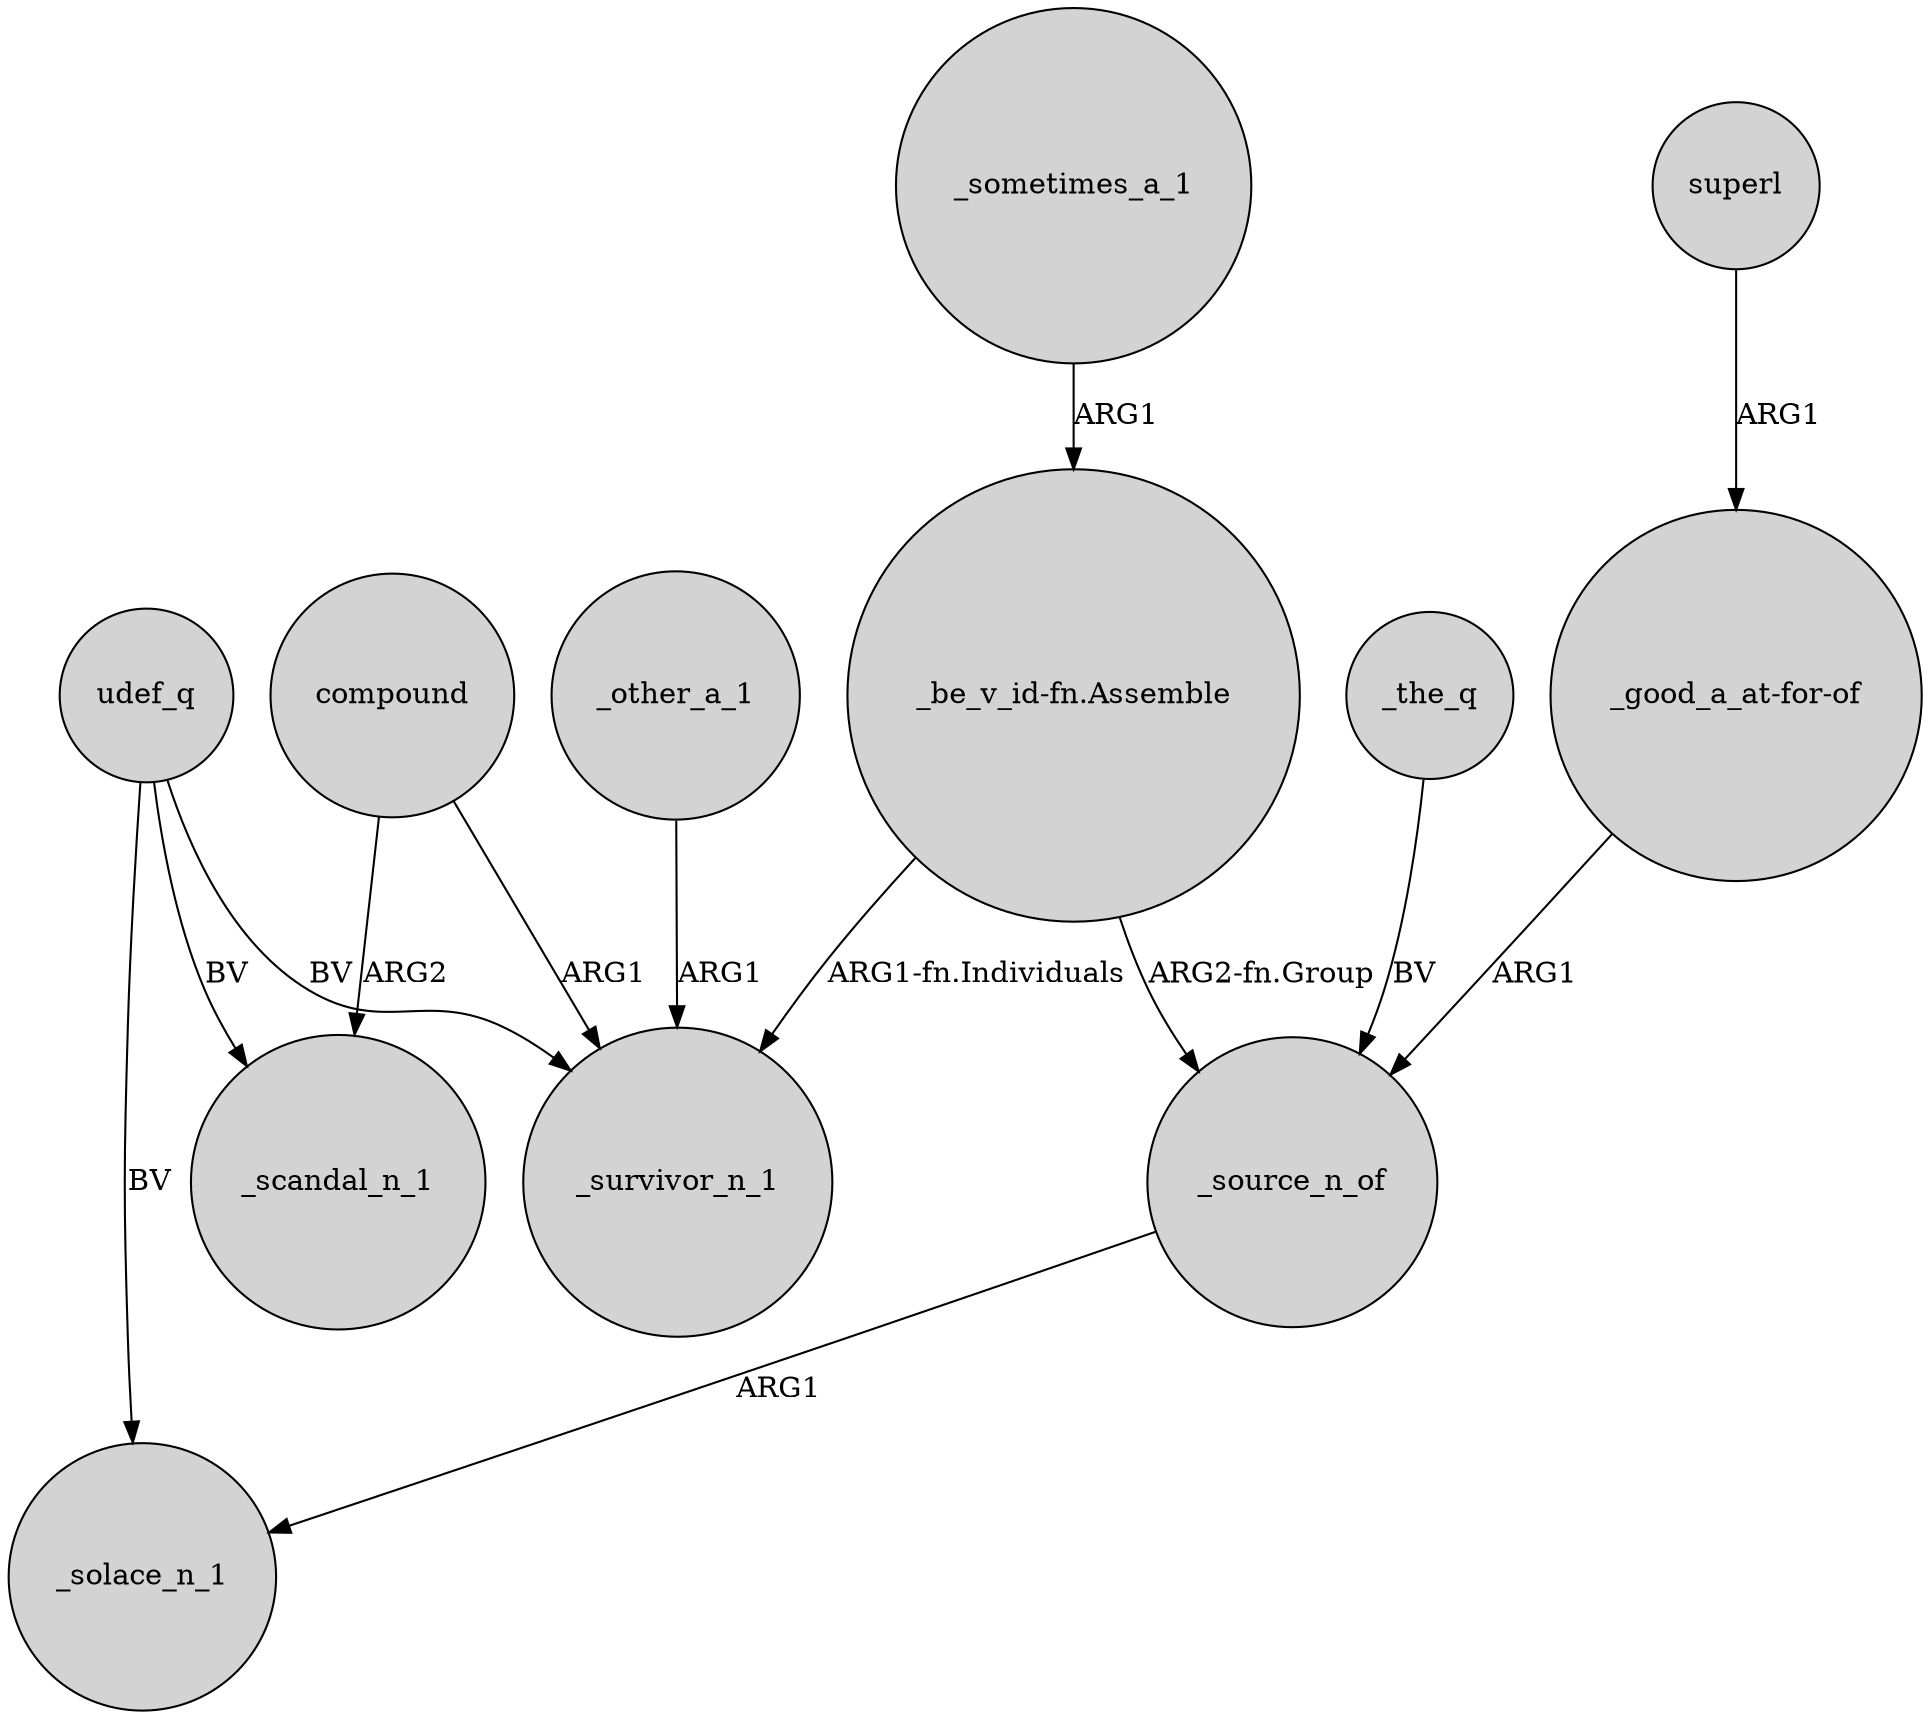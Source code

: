 digraph {
	node [shape=circle style=filled]
	superl -> "_good_a_at-for-of" [label=ARG1]
	udef_q -> _scandal_n_1 [label=BV]
	"_good_a_at-for-of" -> _source_n_of [label=ARG1]
	_source_n_of -> _solace_n_1 [label=ARG1]
	udef_q -> _solace_n_1 [label=BV]
	_other_a_1 -> _survivor_n_1 [label=ARG1]
	udef_q -> _survivor_n_1 [label=BV]
	_the_q -> _source_n_of [label=BV]
	"_be_v_id-fn.Assemble" -> _source_n_of [label="ARG2-fn.Group"]
	compound -> _survivor_n_1 [label=ARG1]
	_sometimes_a_1 -> "_be_v_id-fn.Assemble" [label=ARG1]
	compound -> _scandal_n_1 [label=ARG2]
	"_be_v_id-fn.Assemble" -> _survivor_n_1 [label="ARG1-fn.Individuals"]
}

